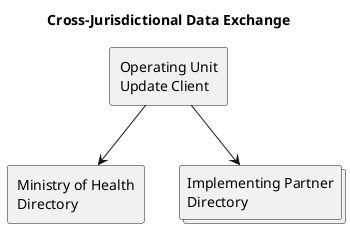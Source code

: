 @startuml usecase3-diagram
hide footbox

title Cross-Jurisdictional Data Exchange

agent "Operating Unit\nUpdate Client" as OU
agent "Ministry of Health\nDirectory" as MOH
collections "Implementing Partner\nDirectory" as Partner

OU --> MOH
OU --> Partner

@enduml